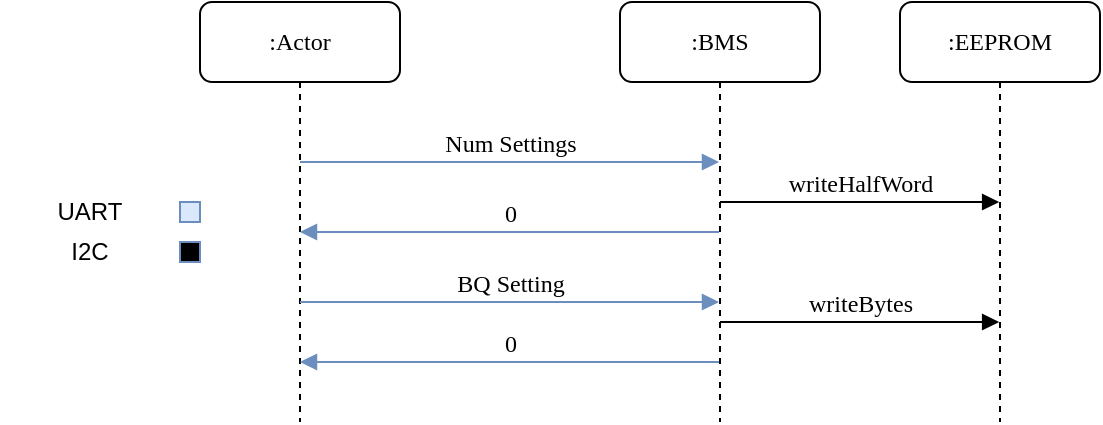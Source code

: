 <mxfile version="23.0.2" type="device">
  <diagram name="Page-1" id="13e1069c-82ec-6db2-03f1-153e76fe0fe0">
    <mxGraphModel dx="996" dy="525" grid="1" gridSize="10" guides="1" tooltips="1" connect="1" arrows="1" fold="1" page="1" pageScale="1" pageWidth="1100" pageHeight="850" background="none" math="0" shadow="0">
      <root>
        <mxCell id="0" />
        <mxCell id="1" parent="0" />
        <mxCell id="7baba1c4bc27f4b0-2" value=":BMS" style="shape=umlLifeline;perimeter=lifelinePerimeter;whiteSpace=wrap;html=1;container=1;collapsible=0;recursiveResize=0;outlineConnect=0;rounded=1;shadow=0;comic=0;labelBackgroundColor=none;strokeWidth=1;fontFamily=Verdana;fontSize=12;align=center;" parent="1" vertex="1">
          <mxGeometry x="310" y="80" width="100" height="210" as="geometry" />
        </mxCell>
        <mxCell id="husm2k9V5NYdpCwFZP3U-3" value="writeBytes" style="html=1;verticalAlign=bottom;endArrow=block;labelBackgroundColor=none;fontFamily=Verdana;fontSize=12;edgeStyle=elbowEdgeStyle;elbow=vertical;" parent="7baba1c4bc27f4b0-2" edge="1">
          <mxGeometry relative="1" as="geometry">
            <mxPoint x="49.999" y="160" as="sourcePoint" />
            <mxPoint x="189.57" y="160" as="targetPoint" />
            <Array as="points">
              <mxPoint x="110.07" y="160" />
              <mxPoint x="100.07" y="180" />
            </Array>
          </mxGeometry>
        </mxCell>
        <mxCell id="7baba1c4bc27f4b0-3" value=":EEPROM" style="shape=umlLifeline;perimeter=lifelinePerimeter;whiteSpace=wrap;html=1;container=1;collapsible=0;recursiveResize=0;outlineConnect=0;rounded=1;shadow=0;comic=0;labelBackgroundColor=none;strokeWidth=1;fontFamily=Verdana;fontSize=12;align=center;" parent="1" vertex="1">
          <mxGeometry x="450" y="80" width="100" height="210" as="geometry" />
        </mxCell>
        <mxCell id="husm2k9V5NYdpCwFZP3U-4" value="writeHalfWord" style="html=1;verticalAlign=bottom;endArrow=block;labelBackgroundColor=none;fontFamily=Verdana;fontSize=12;edgeStyle=elbowEdgeStyle;elbow=vertical;" parent="7baba1c4bc27f4b0-3" edge="1">
          <mxGeometry relative="1" as="geometry">
            <mxPoint x="-90.001" y="100" as="sourcePoint" />
            <mxPoint x="49.57" y="100" as="targetPoint" />
            <Array as="points">
              <mxPoint x="-29.93" y="100" />
              <mxPoint x="-39.93" y="120" />
            </Array>
          </mxGeometry>
        </mxCell>
        <mxCell id="7baba1c4bc27f4b0-8" value=":Actor" style="shape=umlLifeline;perimeter=lifelinePerimeter;whiteSpace=wrap;html=1;container=1;collapsible=0;recursiveResize=0;outlineConnect=0;rounded=1;shadow=0;comic=0;labelBackgroundColor=none;strokeWidth=1;fontFamily=Verdana;fontSize=12;align=center;" parent="1" vertex="1">
          <mxGeometry x="100" y="80" width="100" height="210" as="geometry" />
        </mxCell>
        <mxCell id="7baba1c4bc27f4b0-11" value="Num Settings" style="html=1;verticalAlign=bottom;endArrow=block;labelBackgroundColor=none;fontFamily=Verdana;fontSize=12;edgeStyle=elbowEdgeStyle;elbow=vertical;fillColor=#dae8fc;strokeColor=#6c8ebf;" parent="1" source="7baba1c4bc27f4b0-8" target="7baba1c4bc27f4b0-2" edge="1">
          <mxGeometry relative="1" as="geometry">
            <mxPoint x="155" y="180" as="sourcePoint" />
            <mxPoint x="285" y="180" as="targetPoint" />
            <Array as="points">
              <mxPoint x="210" y="160" />
              <mxPoint x="200" y="180" />
            </Array>
          </mxGeometry>
        </mxCell>
        <mxCell id="husm2k9V5NYdpCwFZP3U-2" value="BQ Setting" style="html=1;verticalAlign=bottom;endArrow=block;labelBackgroundColor=none;fontFamily=Verdana;fontSize=12;edgeStyle=elbowEdgeStyle;elbow=vertical;fillColor=#dae8fc;strokeColor=#6c8ebf;" parent="1" edge="1">
          <mxGeometry relative="1" as="geometry">
            <mxPoint x="149.999" y="230" as="sourcePoint" />
            <mxPoint x="359.5" y="230" as="targetPoint" />
            <Array as="points">
              <mxPoint x="210.07" y="230" />
              <mxPoint x="200.07" y="250" />
            </Array>
          </mxGeometry>
        </mxCell>
        <mxCell id="husm2k9V5NYdpCwFZP3U-5" value="" style="whiteSpace=wrap;html=1;aspect=fixed;fillColor=#dae8fc;strokeColor=#6c8ebf;" parent="1" vertex="1">
          <mxGeometry x="90" y="180" width="10" height="10" as="geometry" />
        </mxCell>
        <mxCell id="husm2k9V5NYdpCwFZP3U-6" value="UART" style="text;html=1;strokeColor=none;fillColor=none;align=center;verticalAlign=middle;whiteSpace=wrap;rounded=0;" parent="1" vertex="1">
          <mxGeometry y="175" width="90" height="20" as="geometry" />
        </mxCell>
        <mxCell id="husm2k9V5NYdpCwFZP3U-9" value="" style="whiteSpace=wrap;html=1;aspect=fixed;strokeColor=#6c8ebf;fillColor=#000000;" parent="1" vertex="1">
          <mxGeometry x="90" y="200" width="10" height="10" as="geometry" />
        </mxCell>
        <mxCell id="husm2k9V5NYdpCwFZP3U-10" value="I2C" style="text;html=1;strokeColor=none;fillColor=none;align=center;verticalAlign=middle;whiteSpace=wrap;rounded=0;" parent="1" vertex="1">
          <mxGeometry y="195" width="90" height="20" as="geometry" />
        </mxCell>
        <mxCell id="cVO_irS2S5nI4FnBa64v-1" value="0" style="html=1;verticalAlign=bottom;endArrow=none;labelBackgroundColor=none;fontFamily=Verdana;fontSize=12;edgeStyle=elbowEdgeStyle;elbow=vertical;fillColor=#dae8fc;strokeColor=#6c8ebf;startArrow=block;startFill=1;endFill=0;" parent="1" edge="1">
          <mxGeometry relative="1" as="geometry">
            <mxPoint x="149.999" y="195" as="sourcePoint" />
            <mxPoint x="359.5" y="195" as="targetPoint" />
            <Array as="points">
              <mxPoint x="210.07" y="195" />
              <mxPoint x="200.07" y="215" />
            </Array>
          </mxGeometry>
        </mxCell>
        <mxCell id="cVO_irS2S5nI4FnBa64v-2" value="0" style="html=1;verticalAlign=bottom;endArrow=none;labelBackgroundColor=none;fontFamily=Verdana;fontSize=12;edgeStyle=elbowEdgeStyle;elbow=vertical;fillColor=#dae8fc;strokeColor=#6c8ebf;startArrow=block;startFill=1;endFill=0;" parent="1" edge="1">
          <mxGeometry relative="1" as="geometry">
            <mxPoint x="149.999" y="260" as="sourcePoint" />
            <mxPoint x="359.5" y="260" as="targetPoint" />
            <Array as="points">
              <mxPoint x="210.07" y="260" />
              <mxPoint x="200.07" y="280" />
            </Array>
          </mxGeometry>
        </mxCell>
      </root>
    </mxGraphModel>
  </diagram>
</mxfile>
